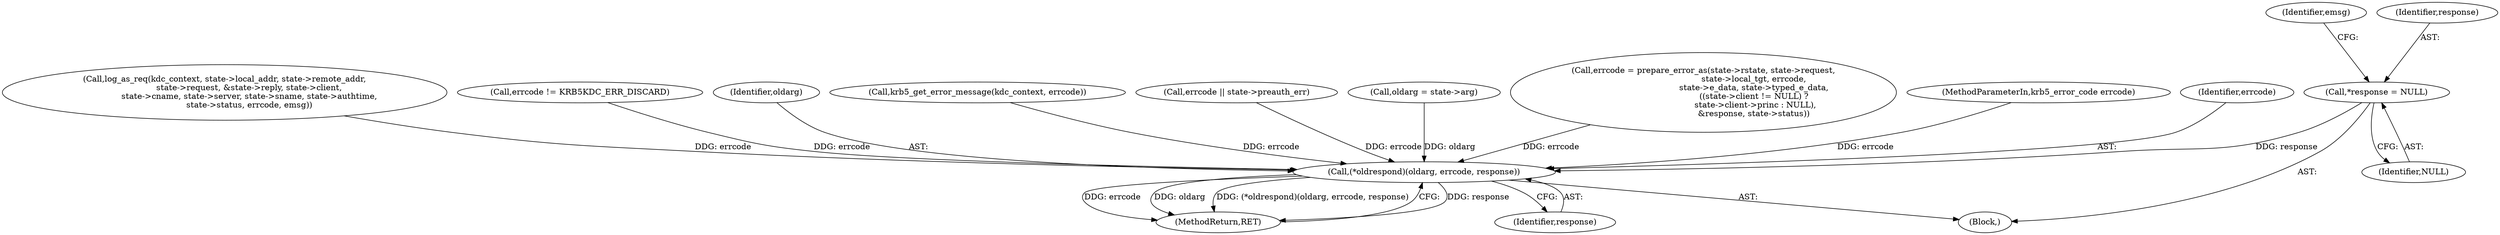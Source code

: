 digraph "0_krb5_ffb35baac6981f9e8914f8f3bffd37f284b85970@pointer" {
"1000124" [label="(Call,*response = NULL)"];
"1001157" [label="(Call,(*oldrespond)(oldarg, errcode, response))"];
"1000129" [label="(Identifier,emsg)"];
"1000847" [label="(Call,log_as_req(kdc_context, state->local_addr, state->remote_addr,\n                   state->request, &state->reply, state->client,\n                   state->cname, state->server, state->sname, state->authtime,\n                   state->status, errcode, emsg))"];
"1000901" [label="(Call,errcode != KRB5KDC_ERR_DISCARD)"];
"1001158" [label="(Identifier,oldarg)"];
"1001161" [label="(MethodReturn,RET)"];
"1000117" [label="(Block,)"];
"1000839" [label="(Call,krb5_get_error_message(kdc_context, errcode))"];
"1000126" [label="(Identifier,NULL)"];
"1000815" [label="(Call,errcode || state->preauth_err)"];
"1000156" [label="(Call,oldarg = state->arg)"];
"1000125" [label="(Identifier,response)"];
"1000919" [label="(Call,errcode = prepare_error_as(state->rstate, state->request,\n                                       state->local_tgt, errcode,\n                                       state->e_data, state->typed_e_data,\n                                       ((state->client != NULL) ?\n                                        state->client->princ : NULL),\n                                       &response, state->status))"];
"1000116" [label="(MethodParameterIn,krb5_error_code errcode)"];
"1000124" [label="(Call,*response = NULL)"];
"1001160" [label="(Identifier,response)"];
"1001159" [label="(Identifier,errcode)"];
"1001157" [label="(Call,(*oldrespond)(oldarg, errcode, response))"];
"1000124" -> "1000117"  [label="AST: "];
"1000124" -> "1000126"  [label="CFG: "];
"1000125" -> "1000124"  [label="AST: "];
"1000126" -> "1000124"  [label="AST: "];
"1000129" -> "1000124"  [label="CFG: "];
"1000124" -> "1001157"  [label="DDG: response"];
"1001157" -> "1000117"  [label="AST: "];
"1001157" -> "1001160"  [label="CFG: "];
"1001158" -> "1001157"  [label="AST: "];
"1001159" -> "1001157"  [label="AST: "];
"1001160" -> "1001157"  [label="AST: "];
"1001161" -> "1001157"  [label="CFG: "];
"1001157" -> "1001161"  [label="DDG: response"];
"1001157" -> "1001161"  [label="DDG: errcode"];
"1001157" -> "1001161"  [label="DDG: oldarg"];
"1001157" -> "1001161"  [label="DDG: (*oldrespond)(oldarg, errcode, response)"];
"1000156" -> "1001157"  [label="DDG: oldarg"];
"1000919" -> "1001157"  [label="DDG: errcode"];
"1000815" -> "1001157"  [label="DDG: errcode"];
"1000847" -> "1001157"  [label="DDG: errcode"];
"1000839" -> "1001157"  [label="DDG: errcode"];
"1000901" -> "1001157"  [label="DDG: errcode"];
"1000116" -> "1001157"  [label="DDG: errcode"];
}
